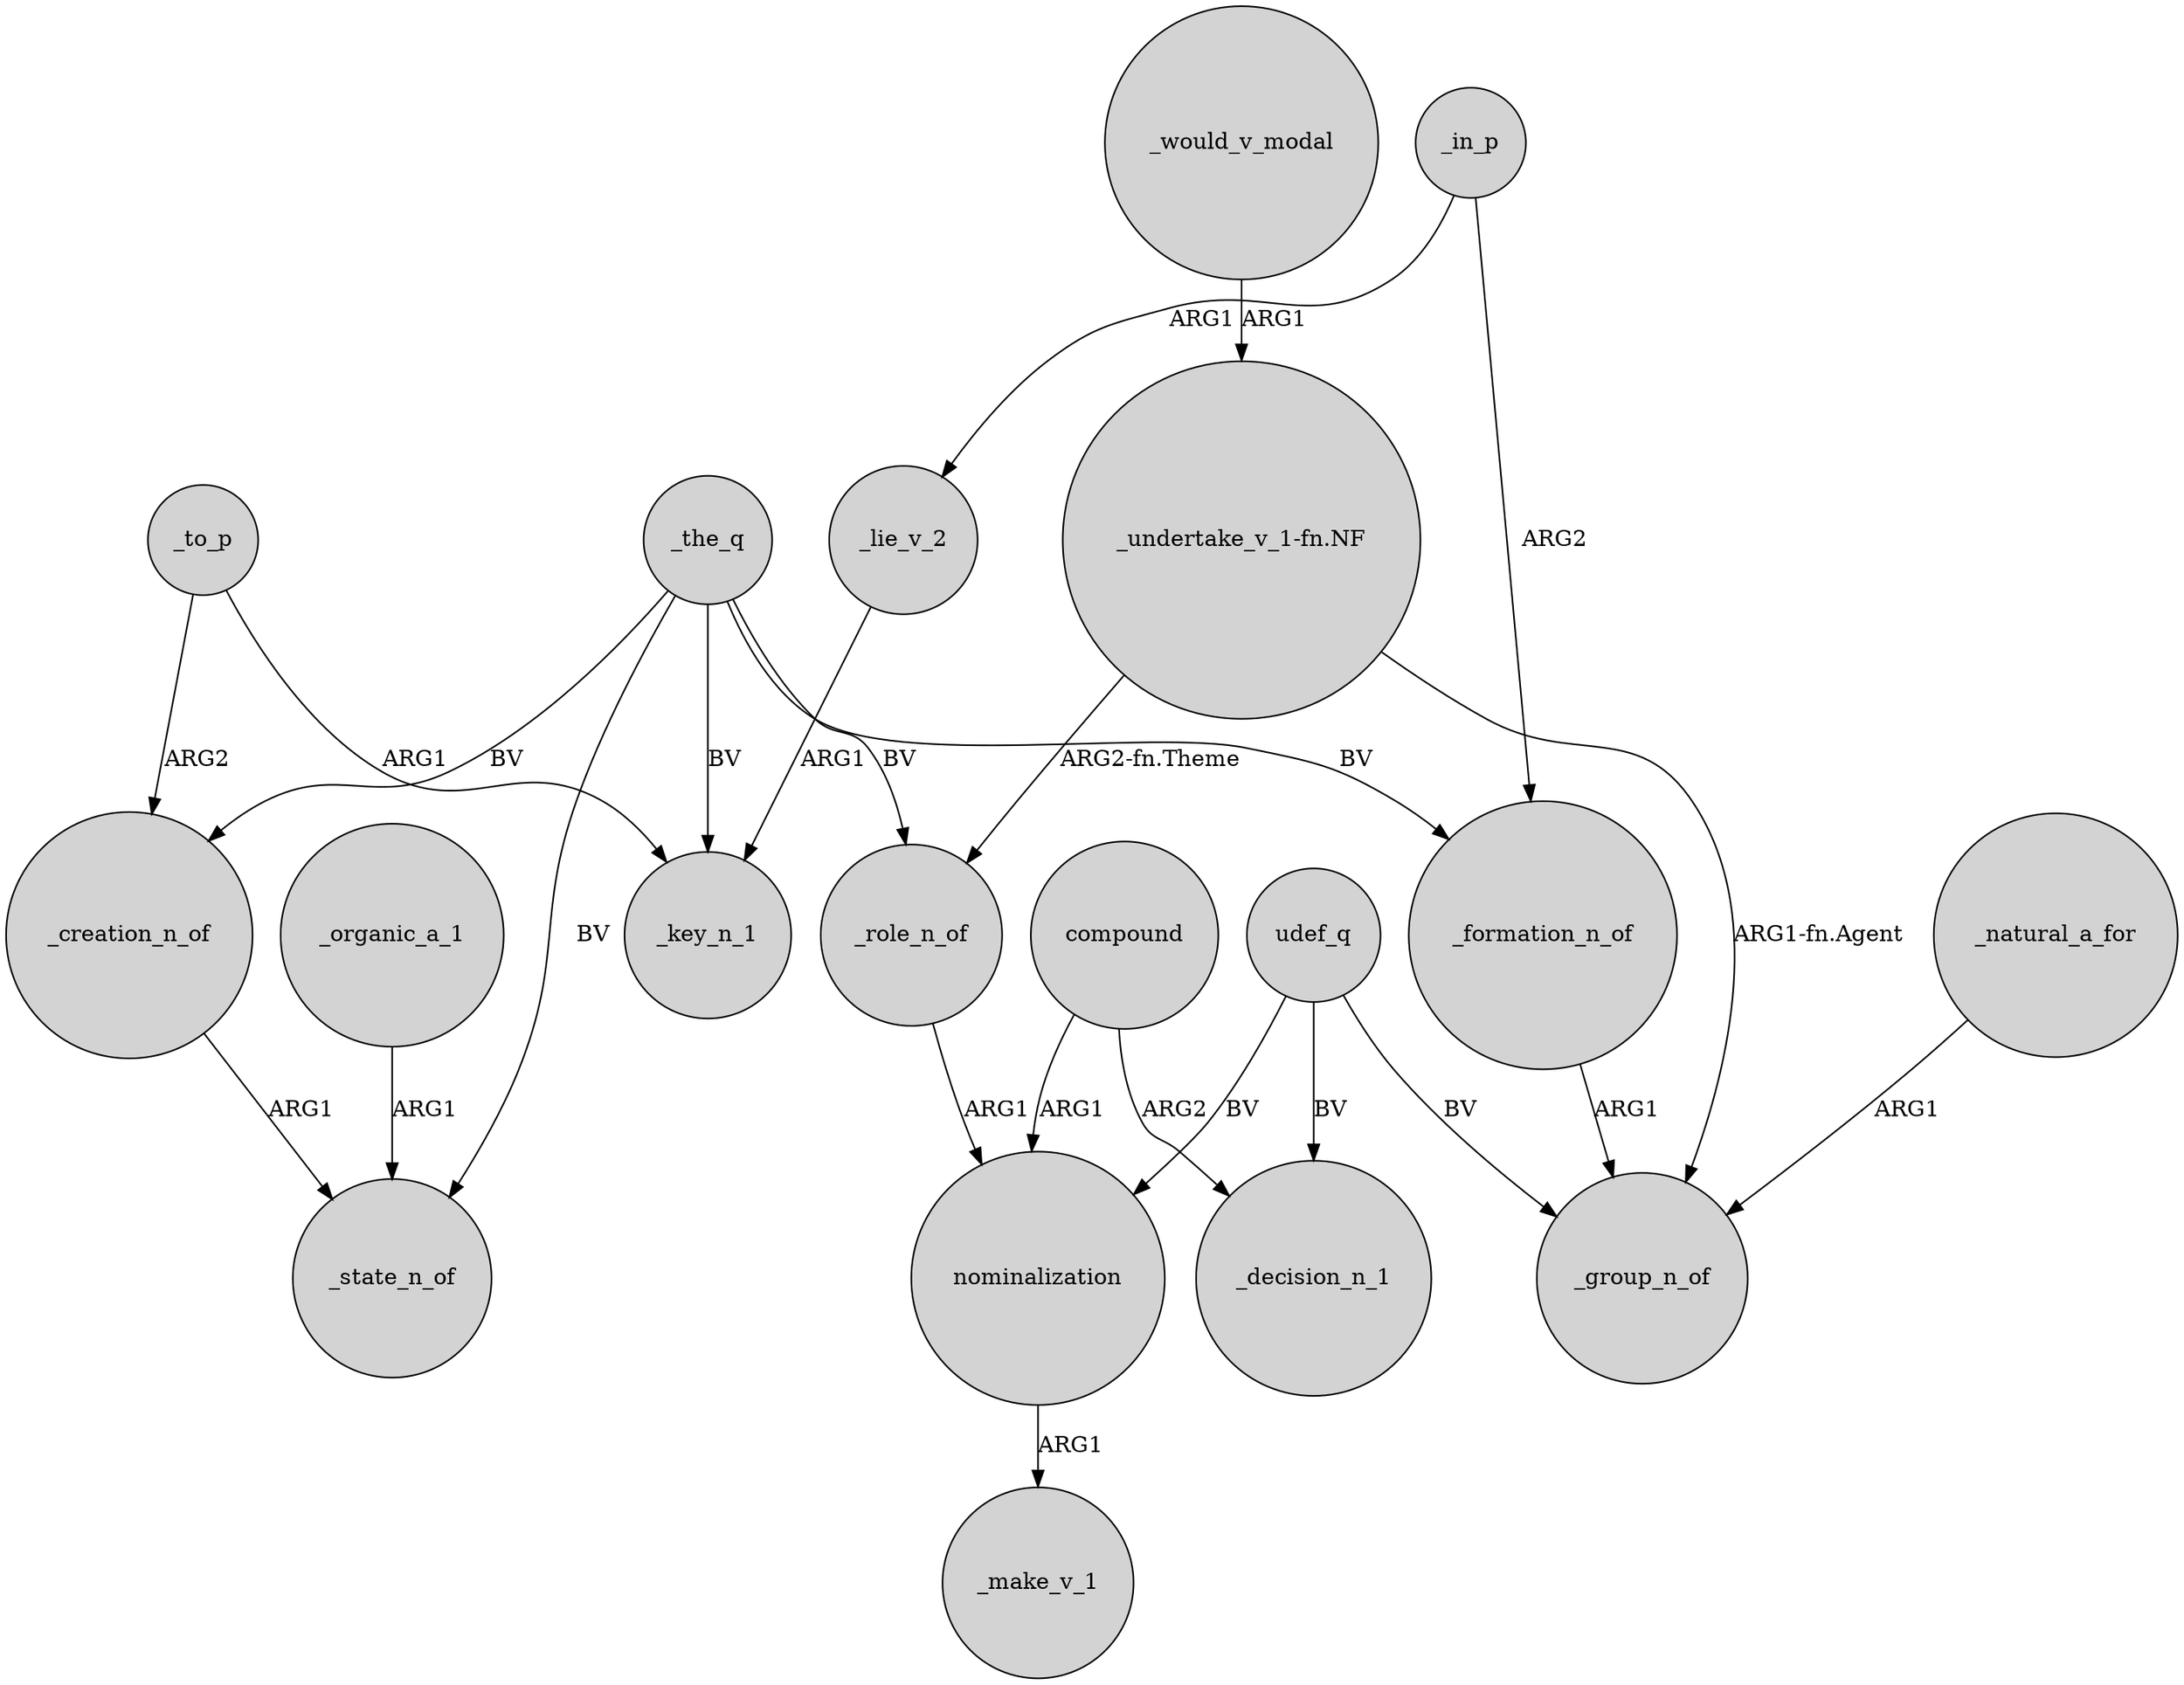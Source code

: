 digraph {
	node [shape=circle style=filled]
	_the_q -> _creation_n_of [label=BV]
	_creation_n_of -> _state_n_of [label=ARG1]
	_would_v_modal -> "_undertake_v_1-fn.NF" [label=ARG1]
	"_undertake_v_1-fn.NF" -> _group_n_of [label="ARG1-fn.Agent"]
	_the_q -> _role_n_of [label=BV]
	nominalization -> _make_v_1 [label=ARG1]
	_the_q -> _state_n_of [label=BV]
	_the_q -> _formation_n_of [label=BV]
	"_undertake_v_1-fn.NF" -> _role_n_of [label="ARG2-fn.Theme"]
	_the_q -> _key_n_1 [label=BV]
	_natural_a_for -> _group_n_of [label=ARG1]
	_to_p -> _key_n_1 [label=ARG1]
	_role_n_of -> nominalization [label=ARG1]
	_to_p -> _creation_n_of [label=ARG2]
	compound -> _decision_n_1 [label=ARG2]
	udef_q -> nominalization [label=BV]
	_in_p -> _lie_v_2 [label=ARG1]
	udef_q -> _decision_n_1 [label=BV]
	_formation_n_of -> _group_n_of [label=ARG1]
	_organic_a_1 -> _state_n_of [label=ARG1]
	_lie_v_2 -> _key_n_1 [label=ARG1]
	_in_p -> _formation_n_of [label=ARG2]
	udef_q -> _group_n_of [label=BV]
	compound -> nominalization [label=ARG1]
}
